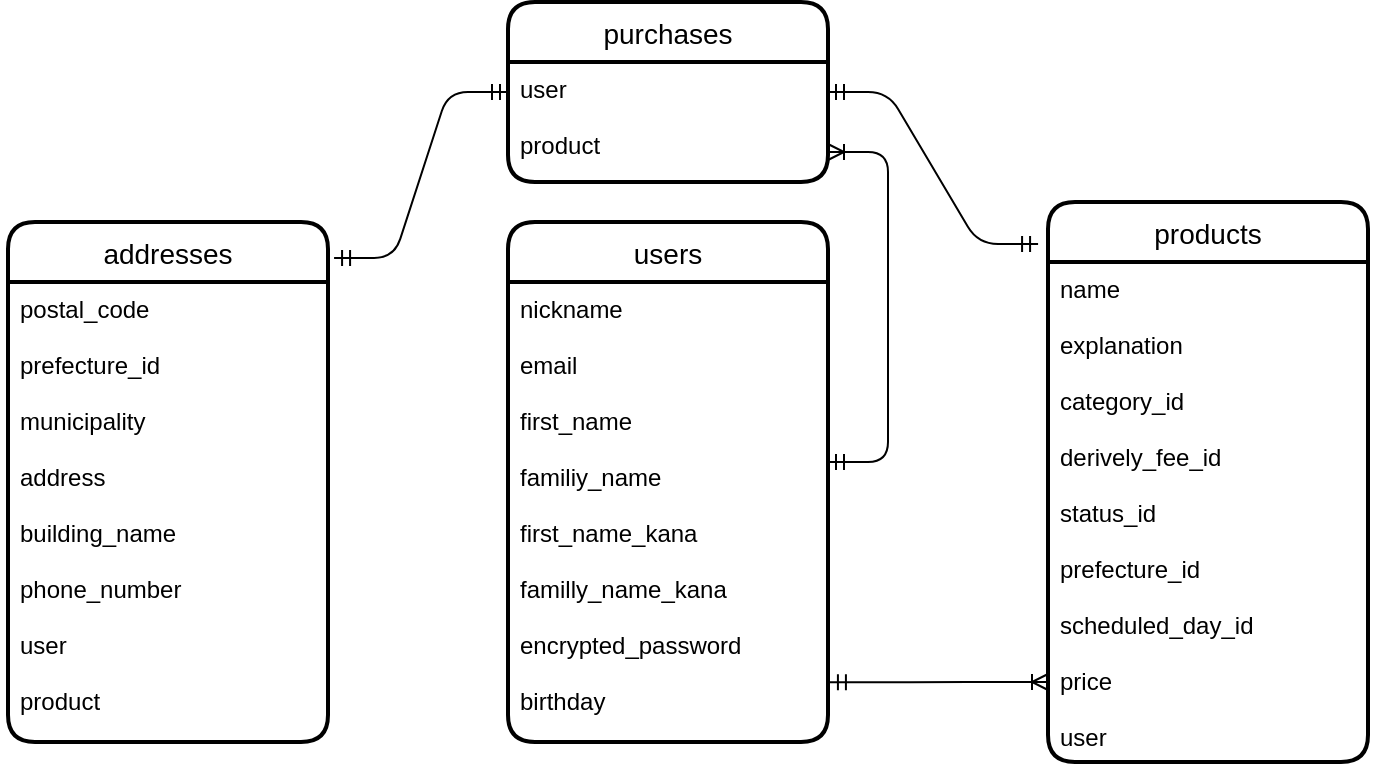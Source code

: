 <mxfile>
    <diagram id="-_IHJdTsakwkE2twF4Qq" name="ページ1">
        <mxGraphModel dx="899" dy="573" grid="1" gridSize="10" guides="1" tooltips="1" connect="1" arrows="1" fold="1" page="1" pageScale="1" pageWidth="827" pageHeight="1169" math="0" shadow="0">
            <root>
                <mxCell id="0"/>
                <mxCell id="1" parent="0"/>
                <mxCell id="GyPT7v24sfky5DDzzVhB-81" value="users" style="swimlane;childLayout=stackLayout;horizontal=1;startSize=30;horizontalStack=0;rounded=1;fontSize=14;fontStyle=0;strokeWidth=2;resizeParent=0;resizeLast=1;shadow=0;dashed=0;align=center;" vertex="1" parent="1">
                    <mxGeometry x="310" y="230" width="160" height="260" as="geometry"/>
                </mxCell>
                <mxCell id="GyPT7v24sfky5DDzzVhB-82" value="nickname&#10;&#10;email&#10;&#10;first_name&#10;&#10;familiy_name&#10;&#10;first_name_kana&#10;&#10;familly_name_kana&#10;&#10;encrypted_password&#10;&#10;birthday" style="align=left;strokeColor=none;fillColor=none;spacingLeft=4;fontSize=12;verticalAlign=top;resizable=0;rotatable=0;part=1;shadow=1;" vertex="1" parent="GyPT7v24sfky5DDzzVhB-81">
                    <mxGeometry y="30" width="160" height="230" as="geometry"/>
                </mxCell>
                <mxCell id="GyPT7v24sfky5DDzzVhB-83" value="purchases" style="swimlane;childLayout=stackLayout;horizontal=1;startSize=30;horizontalStack=0;rounded=1;fontSize=14;fontStyle=0;strokeWidth=2;resizeParent=0;resizeLast=1;shadow=0;dashed=0;align=center;" vertex="1" parent="1">
                    <mxGeometry x="310" y="120" width="160" height="90" as="geometry"/>
                </mxCell>
                <mxCell id="GyPT7v24sfky5DDzzVhB-84" value="user&#10;&#10;product" style="align=left;strokeColor=none;fillColor=none;spacingLeft=4;fontSize=12;verticalAlign=top;resizable=0;rotatable=0;part=1;shadow=1;" vertex="1" parent="GyPT7v24sfky5DDzzVhB-83">
                    <mxGeometry y="30" width="160" height="60" as="geometry"/>
                </mxCell>
                <mxCell id="GyPT7v24sfky5DDzzVhB-85" value="addresses" style="swimlane;childLayout=stackLayout;horizontal=1;startSize=30;horizontalStack=0;rounded=1;fontSize=14;fontStyle=0;strokeWidth=2;resizeParent=0;resizeLast=1;shadow=0;dashed=0;align=center;" vertex="1" parent="1">
                    <mxGeometry x="60" y="230" width="160" height="260" as="geometry"/>
                </mxCell>
                <mxCell id="GyPT7v24sfky5DDzzVhB-86" value="postal_code&#10;&#10;prefecture_id&#10;&#10;municipality&#10;&#10;address&#10;&#10;building_name&#10;&#10;phone_number&#10;&#10;user&#10;&#10;product" style="align=left;strokeColor=none;fillColor=none;spacingLeft=4;fontSize=12;verticalAlign=top;resizable=0;rotatable=0;part=1;shadow=1;" vertex="1" parent="GyPT7v24sfky5DDzzVhB-85">
                    <mxGeometry y="30" width="160" height="230" as="geometry"/>
                </mxCell>
                <mxCell id="GyPT7v24sfky5DDzzVhB-87" value="products" style="swimlane;childLayout=stackLayout;horizontal=1;startSize=30;horizontalStack=0;rounded=1;fontSize=14;fontStyle=0;strokeWidth=2;resizeParent=0;resizeLast=1;shadow=0;dashed=0;align=center;" vertex="1" parent="1">
                    <mxGeometry x="580" y="220" width="160" height="280" as="geometry"/>
                </mxCell>
                <mxCell id="GyPT7v24sfky5DDzzVhB-88" value="name&#10;&#10;explanation&#10;&#10;category_id&#10;&#10;derively_fee_id&#10;&#10;status_id&#10;&#10;prefecture_id&#10;&#10;scheduled_day_id&#10;&#10;price&#10;&#10;user" style="align=left;strokeColor=none;fillColor=none;spacingLeft=4;fontSize=12;verticalAlign=top;resizable=0;rotatable=0;part=1;shadow=1;" vertex="1" parent="GyPT7v24sfky5DDzzVhB-87">
                    <mxGeometry y="30" width="160" height="250" as="geometry"/>
                </mxCell>
                <mxCell id="GyPT7v24sfky5DDzzVhB-91" value="" style="edgeStyle=entityRelationEdgeStyle;fontSize=12;html=1;endArrow=ERoneToMany;startArrow=ERmandOne;entryX=0;entryY=0.84;entryDx=0;entryDy=0;entryPerimeter=0;exitX=1.006;exitY=0.87;exitDx=0;exitDy=0;exitPerimeter=0;" edge="1" parent="1" source="GyPT7v24sfky5DDzzVhB-82" target="GyPT7v24sfky5DDzzVhB-88">
                    <mxGeometry width="100" height="100" relative="1" as="geometry">
                        <mxPoint x="470" y="582" as="sourcePoint"/>
                        <mxPoint x="420" y="340" as="targetPoint"/>
                    </mxGeometry>
                </mxCell>
                <mxCell id="GyPT7v24sfky5DDzzVhB-92" value="" style="edgeStyle=entityRelationEdgeStyle;fontSize=12;html=1;endArrow=ERmandOne;startArrow=ERmandOne;exitX=1;exitY=0.25;exitDx=0;exitDy=0;entryX=-0.031;entryY=0.075;entryDx=0;entryDy=0;entryPerimeter=0;" edge="1" parent="1" source="GyPT7v24sfky5DDzzVhB-84" target="GyPT7v24sfky5DDzzVhB-87">
                    <mxGeometry width="100" height="100" relative="1" as="geometry">
                        <mxPoint x="320" y="440" as="sourcePoint"/>
                        <mxPoint x="420" y="340" as="targetPoint"/>
                    </mxGeometry>
                </mxCell>
                <mxCell id="GyPT7v24sfky5DDzzVhB-93" value="" style="edgeStyle=entityRelationEdgeStyle;fontSize=12;html=1;endArrow=ERmandOne;startArrow=ERmandOne;entryX=0;entryY=0.5;entryDx=0;entryDy=0;exitX=1.019;exitY=0.069;exitDx=0;exitDy=0;exitPerimeter=0;" edge="1" parent="1" source="GyPT7v24sfky5DDzzVhB-85" target="GyPT7v24sfky5DDzzVhB-83">
                    <mxGeometry width="100" height="100" relative="1" as="geometry">
                        <mxPoint x="320" y="440" as="sourcePoint"/>
                        <mxPoint x="420" y="340" as="targetPoint"/>
                    </mxGeometry>
                </mxCell>
                <mxCell id="GyPT7v24sfky5DDzzVhB-96" value="" style="edgeStyle=entityRelationEdgeStyle;fontSize=12;html=1;endArrow=ERoneToMany;startArrow=ERmandOne;entryX=1;entryY=0.75;entryDx=0;entryDy=0;" edge="1" parent="1" target="GyPT7v24sfky5DDzzVhB-84">
                    <mxGeometry width="100" height="100" relative="1" as="geometry">
                        <mxPoint x="470" y="350" as="sourcePoint"/>
                        <mxPoint x="560" y="250" as="targetPoint"/>
                    </mxGeometry>
                </mxCell>
            </root>
        </mxGraphModel>
    </diagram>
    <diagram id="Cr22eUG7T8TZzV-ylCZe" name="ページ2">
        <mxGraphModel dx="899" dy="569" grid="1" gridSize="10" guides="1" tooltips="1" connect="1" arrows="1" fold="1" page="1" pageScale="1" pageWidth="827" pageHeight="1169" math="0" shadow="0">
            <root>
                <mxCell id="Q1L2OuWgNVPZUVuLQL3R-0"/>
                <mxCell id="Q1L2OuWgNVPZUVuLQL3R-1" parent="Q1L2OuWgNVPZUVuLQL3R-0"/>
                <mxCell id="b7fOqF2IW4tO9GPzOiRT-13" value="Entity" style="whiteSpace=wrap;html=1;align=center;" vertex="1" parent="Q1L2OuWgNVPZUVuLQL3R-1">
                    <mxGeometry x="390" y="500" width="100" height="40" as="geometry"/>
                </mxCell>
            </root>
        </mxGraphModel>
    </diagram>
</mxfile>